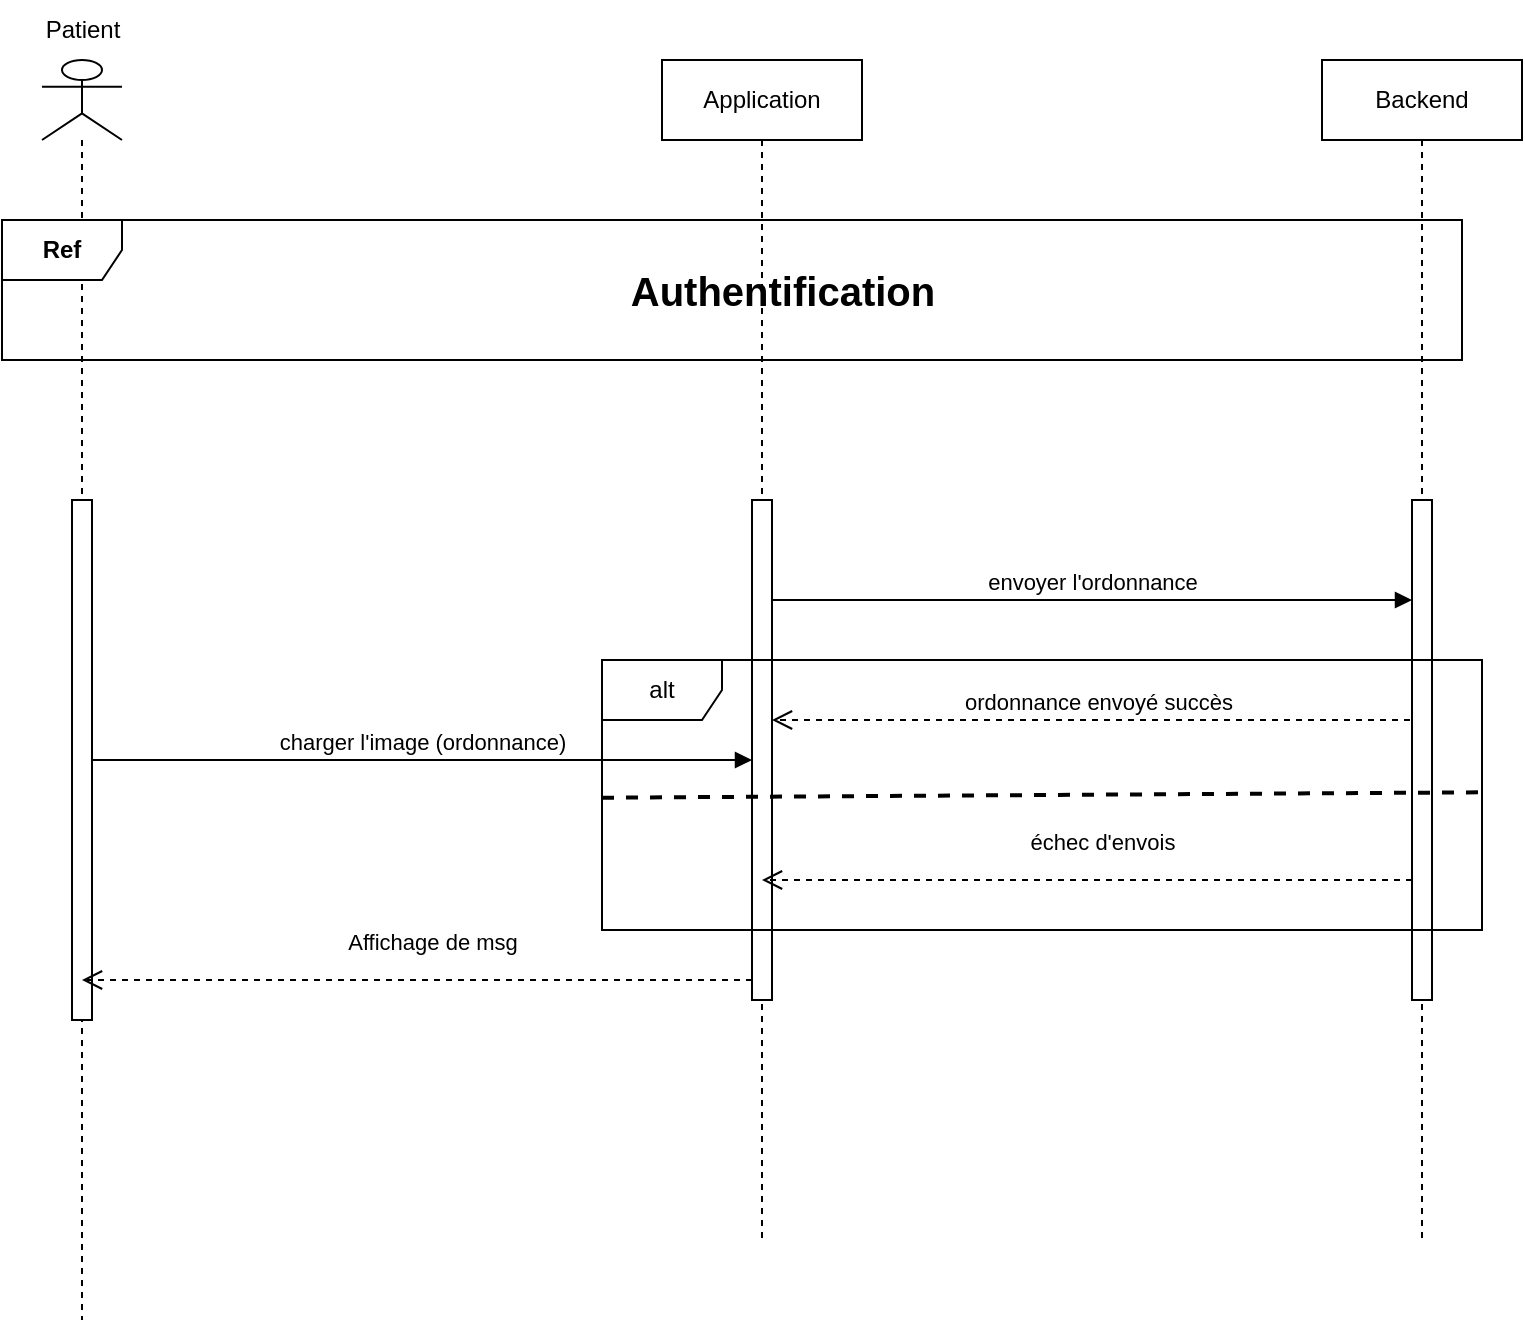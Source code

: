 <mxfile version="24.4.14" type="github">
  <diagram name="Page-1" id="2YBvvXClWsGukQMizWep">
    <mxGraphModel dx="933" dy="1684" grid="1" gridSize="10" guides="1" tooltips="1" connect="1" arrows="1" fold="1" page="1" pageScale="1" pageWidth="850" pageHeight="1100" math="0" shadow="0">
      <root>
        <mxCell id="0" />
        <mxCell id="1" parent="0" />
        <mxCell id="aM9ryv3xv72pqoxQDRHE-5" value="Application" style="shape=umlLifeline;perimeter=lifelinePerimeter;whiteSpace=wrap;html=1;container=0;dropTarget=0;collapsible=0;recursiveResize=0;outlineConnect=0;portConstraint=eastwest;newEdgeStyle={&quot;edgeStyle&quot;:&quot;elbowEdgeStyle&quot;,&quot;elbow&quot;:&quot;vertical&quot;,&quot;curved&quot;:0,&quot;rounded&quot;:0};" parent="1" vertex="1">
          <mxGeometry x="390" y="-30" width="100" height="590" as="geometry" />
        </mxCell>
        <mxCell id="aM9ryv3xv72pqoxQDRHE-6" value="" style="html=1;points=[];perimeter=orthogonalPerimeter;outlineConnect=0;targetShapes=umlLifeline;portConstraint=eastwest;newEdgeStyle={&quot;edgeStyle&quot;:&quot;elbowEdgeStyle&quot;,&quot;elbow&quot;:&quot;vertical&quot;,&quot;curved&quot;:0,&quot;rounded&quot;:0};" parent="aM9ryv3xv72pqoxQDRHE-5" vertex="1">
          <mxGeometry x="45" y="220" width="10" height="250" as="geometry" />
        </mxCell>
        <mxCell id="1mnO52wbkOAll_WOFFJ7-2" value="" style="shape=umlLifeline;perimeter=lifelinePerimeter;whiteSpace=wrap;html=1;container=1;dropTarget=0;collapsible=0;recursiveResize=0;outlineConnect=0;portConstraint=eastwest;newEdgeStyle={&quot;curved&quot;:0,&quot;rounded&quot;:0};participant=umlActor;" parent="1" vertex="1">
          <mxGeometry x="80" y="-30" width="40" height="630" as="geometry" />
        </mxCell>
        <mxCell id="1mnO52wbkOAll_WOFFJ7-4" value="" style="html=1;points=[[0,0,0,0,5],[0,1,0,0,-5],[1,0,0,0,5],[1,1,0,0,-5]];perimeter=orthogonalPerimeter;outlineConnect=0;targetShapes=umlLifeline;portConstraint=eastwest;newEdgeStyle={&quot;curved&quot;:0,&quot;rounded&quot;:0};" parent="1mnO52wbkOAll_WOFFJ7-2" vertex="1">
          <mxGeometry x="15" y="220" width="10" height="260" as="geometry" />
        </mxCell>
        <mxCell id="1mnO52wbkOAll_WOFFJ7-7" value="Patient" style="text;html=1;align=center;verticalAlign=middle;resizable=0;points=[];autosize=1;strokeColor=none;fillColor=none;" parent="1" vertex="1">
          <mxGeometry x="70" y="-60" width="60" height="30" as="geometry" />
        </mxCell>
        <mxCell id="1mnO52wbkOAll_WOFFJ7-11" value="&lt;b&gt;Ref&lt;/b&gt;" style="shape=umlFrame;whiteSpace=wrap;html=1;pointerEvents=0;" parent="1" vertex="1">
          <mxGeometry x="60" y="50" width="730" height="70" as="geometry" />
        </mxCell>
        <mxCell id="1mnO52wbkOAll_WOFFJ7-12" value="&lt;font style=&quot;font-size: 20px;&quot;&gt;&lt;b&gt;Authentification&lt;/b&gt;&lt;/font&gt;" style="text;html=1;align=center;verticalAlign=middle;resizable=0;points=[];autosize=1;strokeColor=none;fillColor=none;" parent="1" vertex="1">
          <mxGeometry x="360" y="65" width="180" height="40" as="geometry" />
        </mxCell>
        <mxCell id="1mnO52wbkOAll_WOFFJ7-15" value="charger l&#39;image (ordonnance)" style="html=1;verticalAlign=bottom;endArrow=block;curved=0;rounded=0;" parent="1" source="1mnO52wbkOAll_WOFFJ7-4" target="aM9ryv3xv72pqoxQDRHE-6" edge="1">
          <mxGeometry width="80" relative="1" as="geometry">
            <mxPoint x="100.25" y="210" as="sourcePoint" />
            <mxPoint x="400" y="205" as="targetPoint" />
          </mxGeometry>
        </mxCell>
        <mxCell id="1mnO52wbkOAll_WOFFJ7-21" value="envoyer l&#39;ordonnance" style="html=1;verticalAlign=bottom;endArrow=block;curved=0;rounded=0;" parent="1" source="aM9ryv3xv72pqoxQDRHE-6" target="kYUi20rlQ7Ra-r4tPCTL-2" edge="1">
          <mxGeometry width="80" relative="1" as="geometry">
            <mxPoint x="370" y="220" as="sourcePoint" />
            <mxPoint x="760" y="240" as="targetPoint" />
            <Array as="points">
              <mxPoint x="450" y="240" />
            </Array>
          </mxGeometry>
        </mxCell>
        <mxCell id="1mnO52wbkOAll_WOFFJ7-34" value="ordonnance envoyé succès" style="html=1;verticalAlign=bottom;endArrow=open;dashed=1;endSize=8;curved=0;rounded=0;" parent="1" target="aM9ryv3xv72pqoxQDRHE-6" edge="1">
          <mxGeometry relative="1" as="geometry">
            <mxPoint x="770" y="300" as="sourcePoint" />
            <mxPoint x="370" y="300" as="targetPoint" />
          </mxGeometry>
        </mxCell>
        <mxCell id="kYUi20rlQ7Ra-r4tPCTL-1" value="Backend" style="shape=umlLifeline;perimeter=lifelinePerimeter;whiteSpace=wrap;html=1;container=0;dropTarget=0;collapsible=0;recursiveResize=0;outlineConnect=0;portConstraint=eastwest;newEdgeStyle={&quot;edgeStyle&quot;:&quot;elbowEdgeStyle&quot;,&quot;elbow&quot;:&quot;vertical&quot;,&quot;curved&quot;:0,&quot;rounded&quot;:0};" parent="1" vertex="1">
          <mxGeometry x="720" y="-30" width="100" height="590" as="geometry" />
        </mxCell>
        <mxCell id="kYUi20rlQ7Ra-r4tPCTL-2" value="" style="html=1;points=[];perimeter=orthogonalPerimeter;outlineConnect=0;targetShapes=umlLifeline;portConstraint=eastwest;newEdgeStyle={&quot;edgeStyle&quot;:&quot;elbowEdgeStyle&quot;,&quot;elbow&quot;:&quot;vertical&quot;,&quot;curved&quot;:0,&quot;rounded&quot;:0};" parent="kYUi20rlQ7Ra-r4tPCTL-1" vertex="1">
          <mxGeometry x="45" y="220" width="10" height="250" as="geometry" />
        </mxCell>
        <mxCell id="kYUi20rlQ7Ra-r4tPCTL-3" value="alt" style="shape=umlFrame;whiteSpace=wrap;html=1;pointerEvents=0;" parent="1" vertex="1">
          <mxGeometry x="360" y="270" width="440" height="135" as="geometry" />
        </mxCell>
        <mxCell id="kYUi20rlQ7Ra-r4tPCTL-5" value="échec d&#39;envois" style="html=1;verticalAlign=bottom;endArrow=open;dashed=1;endSize=8;curved=0;rounded=0;" parent="1" edge="1">
          <mxGeometry x="-0.046" y="-10" relative="1" as="geometry">
            <mxPoint x="765" y="380" as="sourcePoint" />
            <mxPoint x="440" y="380" as="targetPoint" />
            <mxPoint as="offset" />
          </mxGeometry>
        </mxCell>
        <mxCell id="kYUi20rlQ7Ra-r4tPCTL-11" value="" style="endArrow=none;dashed=1;html=1;rounded=0;exitX=-0.002;exitY=0.751;exitDx=0;exitDy=0;exitPerimeter=0;entryX=0.998;entryY=0.731;entryDx=0;entryDy=0;entryPerimeter=0;strokeWidth=2;" parent="1" edge="1">
          <mxGeometry width="50" height="50" relative="1" as="geometry">
            <mxPoint x="360.0" y="338.855" as="sourcePoint" />
            <mxPoint x="800.0" y="336.155" as="targetPoint" />
          </mxGeometry>
        </mxCell>
        <mxCell id="kYUi20rlQ7Ra-r4tPCTL-14" value="Affichage de msg" style="html=1;verticalAlign=bottom;endArrow=open;dashed=1;endSize=8;curved=0;rounded=0;" parent="1" source="aM9ryv3xv72pqoxQDRHE-6" edge="1">
          <mxGeometry x="-0.046" y="-10" relative="1" as="geometry">
            <mxPoint x="425" y="430" as="sourcePoint" />
            <mxPoint x="100" y="430" as="targetPoint" />
            <mxPoint as="offset" />
          </mxGeometry>
        </mxCell>
      </root>
    </mxGraphModel>
  </diagram>
</mxfile>
